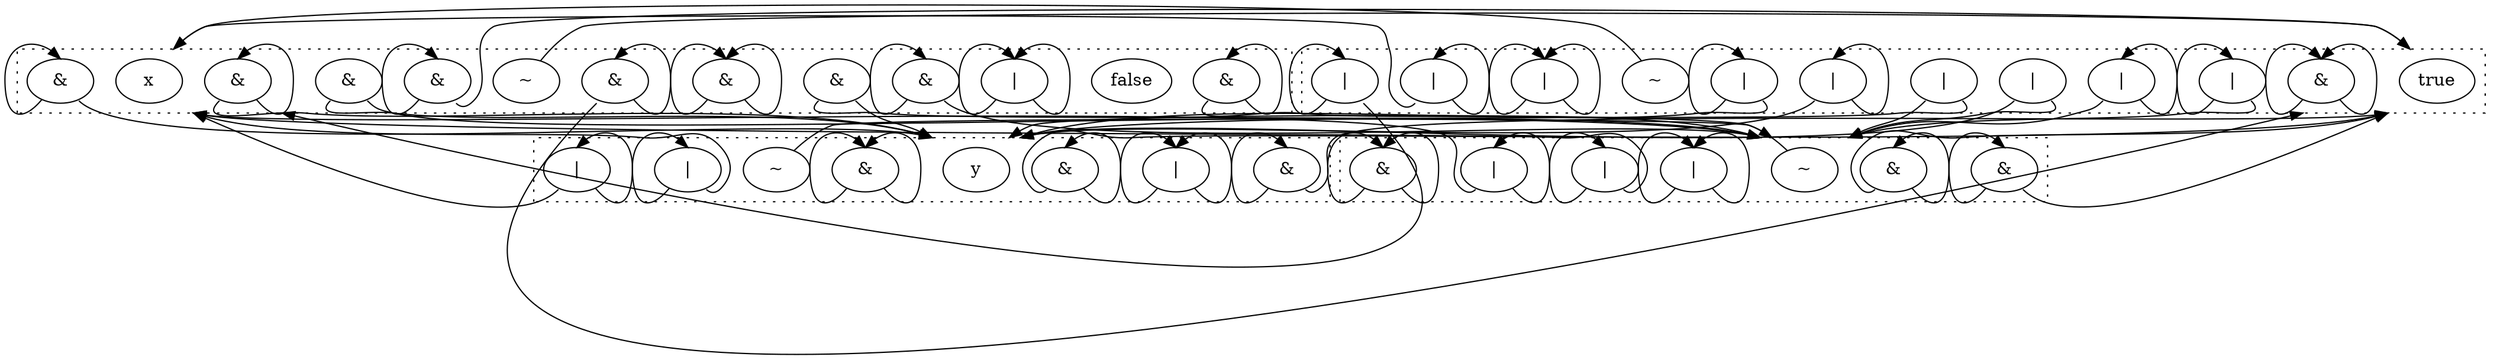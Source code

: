 digraph egraph {
  compound=true
  clusterrank=local
  subgraph cluster_0 {
    style=dotted
    0.0[label = "x"]
    0.1[label = "false"]
    0.2[label = "|"]
    0.3[label = "&"]
    0.4[label = "&"]
    0.5[label = "&"]
    0.6[label = "&"]
    0.7[label = "&"]
    0.8[label = "~"]
    0.9[label = "&"]
    0.10[label = "&"]
    0.11[label = "&"]
    0.12[label = "&"]
  }
  subgraph cluster_2 {
    style=dotted
    2.0[label = "y"]
    2.1[label = "|"]
    2.2[label = "|"]
    2.3[label = "|"]
    2.4[label = "&"]
    2.5[label = "&"]
    2.6[label = "&"]
    2.7[label = "~"]
  }
  subgraph cluster_7 {
    style=dotted
    7.0[label = "true"]
    7.1[label = "&"]
    7.2[label = "~"]
    7.3[label = "|"]
    7.4[label = "|"]
    7.5[label = "|"]
    7.6[label = "|"]
    7.7[label = "|"]
    7.8[label = "|"]
    7.9[label = "|"]
    7.10[label = "|"]
    7.11[label = "|"]
  }
  subgraph cluster_19 {
    style=dotted
    19.0[label = "~"]
    19.1[label = "|"]
    19.2[label = "|"]
    19.3[label = "|"]
    19.4[label = "&"]
    19.5[label = "&"]
    19.6[label = "&"]
  }
  0.2:sw -> 0.2:n [lhead = cluster_0, ]
  0.2:se -> 0.2:n [lhead = cluster_0, ]
  0.3:sw -> 2.0 [lhead = cluster_2, ]
  0.3:se -> 0.3:n [lhead = cluster_0, ]
  0.4:sw -> 0.4:n [lhead = cluster_0, ]
  0.4:se -> 2.0 [lhead = cluster_2, ]
  0.5:sw -> 0.5:n [lhead = cluster_0, ]
  0.5:se -> 0.5:n [lhead = cluster_0, ]
  0.6:sw -> 0.6:n [lhead = cluster_0, ]
  0.6:se -> 7.0 [lhead = cluster_7, ]
  0.7:sw -> 7.0 [lhead = cluster_7, ]
  0.7:se -> 0.7:n [lhead = cluster_0, ]
  0.8 -> 7.0 [lhead = cluster_7, ]
  0.9:sw -> 2.0 [lhead = cluster_2, ]
  0.9:se -> 19.0 [lhead = cluster_19, ]
  0.10:sw -> 0.10:n [lhead = cluster_0, ]
  0.10:se -> 19.0 [lhead = cluster_19, ]
  0.11:sw -> 19.0 [lhead = cluster_19, ]
  0.11:se -> 2.0 [lhead = cluster_2, ]
  0.12:sw -> 19.0 [lhead = cluster_19, ]
  0.12:se -> 0.12:n [lhead = cluster_0, ]
  2.1:sw -> 2.1:n [lhead = cluster_2, ]
  2.1:se -> 2.1:n [lhead = cluster_2, ]
  2.2:sw -> 2.2:n [lhead = cluster_2, ]
  2.2:se -> 0.0 [lhead = cluster_0, ]
  2.3:sw -> 0.0 [lhead = cluster_0, ]
  2.3:se -> 2.3:n [lhead = cluster_2, ]
  2.4:sw -> 2.4:n [lhead = cluster_2, ]
  2.4:se -> 2.4:n [lhead = cluster_2, ]
  2.5:sw -> 2.5:n [lhead = cluster_2, ]
  2.5:se -> 7.0 [lhead = cluster_7, ]
  2.6:sw -> 7.0 [lhead = cluster_7, ]
  2.6:se -> 2.6:n [lhead = cluster_2, ]
  2.7 -> 19.0 [lhead = cluster_19, ]
  7.1:sw -> 7.1:n [lhead = cluster_7, ]
  7.1:se -> 7.1:n [lhead = cluster_7, ]
  7.2 -> 0.0 [lhead = cluster_0, ]
  7.3:sw -> 2.0 [lhead = cluster_2, ]
  7.3:se -> 7.3:n [lhead = cluster_7, ]
  7.4:sw -> 2.0 [lhead = cluster_2, ]
  7.4:se -> 19.0 [lhead = cluster_19, ]
  7.5:sw -> 0.0 [lhead = cluster_0, ]
  7.5:se -> 7.5:n [lhead = cluster_7, ]
  7.6:sw -> 7.6:n [lhead = cluster_7, ]
  7.6:se -> 2.0 [lhead = cluster_2, ]
  7.7:sw -> 7.7:n [lhead = cluster_7, ]
  7.7:se -> 0.0 [lhead = cluster_0, ]
  7.8:sw -> 19.0 [lhead = cluster_19, ]
  7.8:se -> 2.0 [lhead = cluster_2, ]
  7.9:sw -> 7.9:n [lhead = cluster_7, ]
  7.9:se -> 7.9:n [lhead = cluster_7, ]
  7.10:sw -> 7.10:n [lhead = cluster_7, ]
  7.10:se -> 19.0 [lhead = cluster_19, ]
  7.11:sw -> 19.0 [lhead = cluster_19, ]
  7.11:se -> 7.11:n [lhead = cluster_7, ]
  19.0 -> 2.0 [lhead = cluster_2, ]
  19.1:sw -> 0.0 [lhead = cluster_0, ]
  19.1:se -> 19.1:n [lhead = cluster_19, ]
  19.2:sw -> 19.2:n [lhead = cluster_19, ]
  19.2:se -> 0.0 [lhead = cluster_0, ]
  19.3:sw -> 19.3:n [lhead = cluster_19, ]
  19.3:se -> 19.3:n [lhead = cluster_19, ]
  19.4:sw -> 7.0 [lhead = cluster_7, ]
  19.4:se -> 19.4:n [lhead = cluster_19, ]
  19.5:sw -> 19.5:n [lhead = cluster_19, ]
  19.5:se -> 7.0 [lhead = cluster_7, ]
  19.6:sw -> 19.6:n [lhead = cluster_19, ]
  19.6:se -> 19.6:n [lhead = cluster_19, ]
}